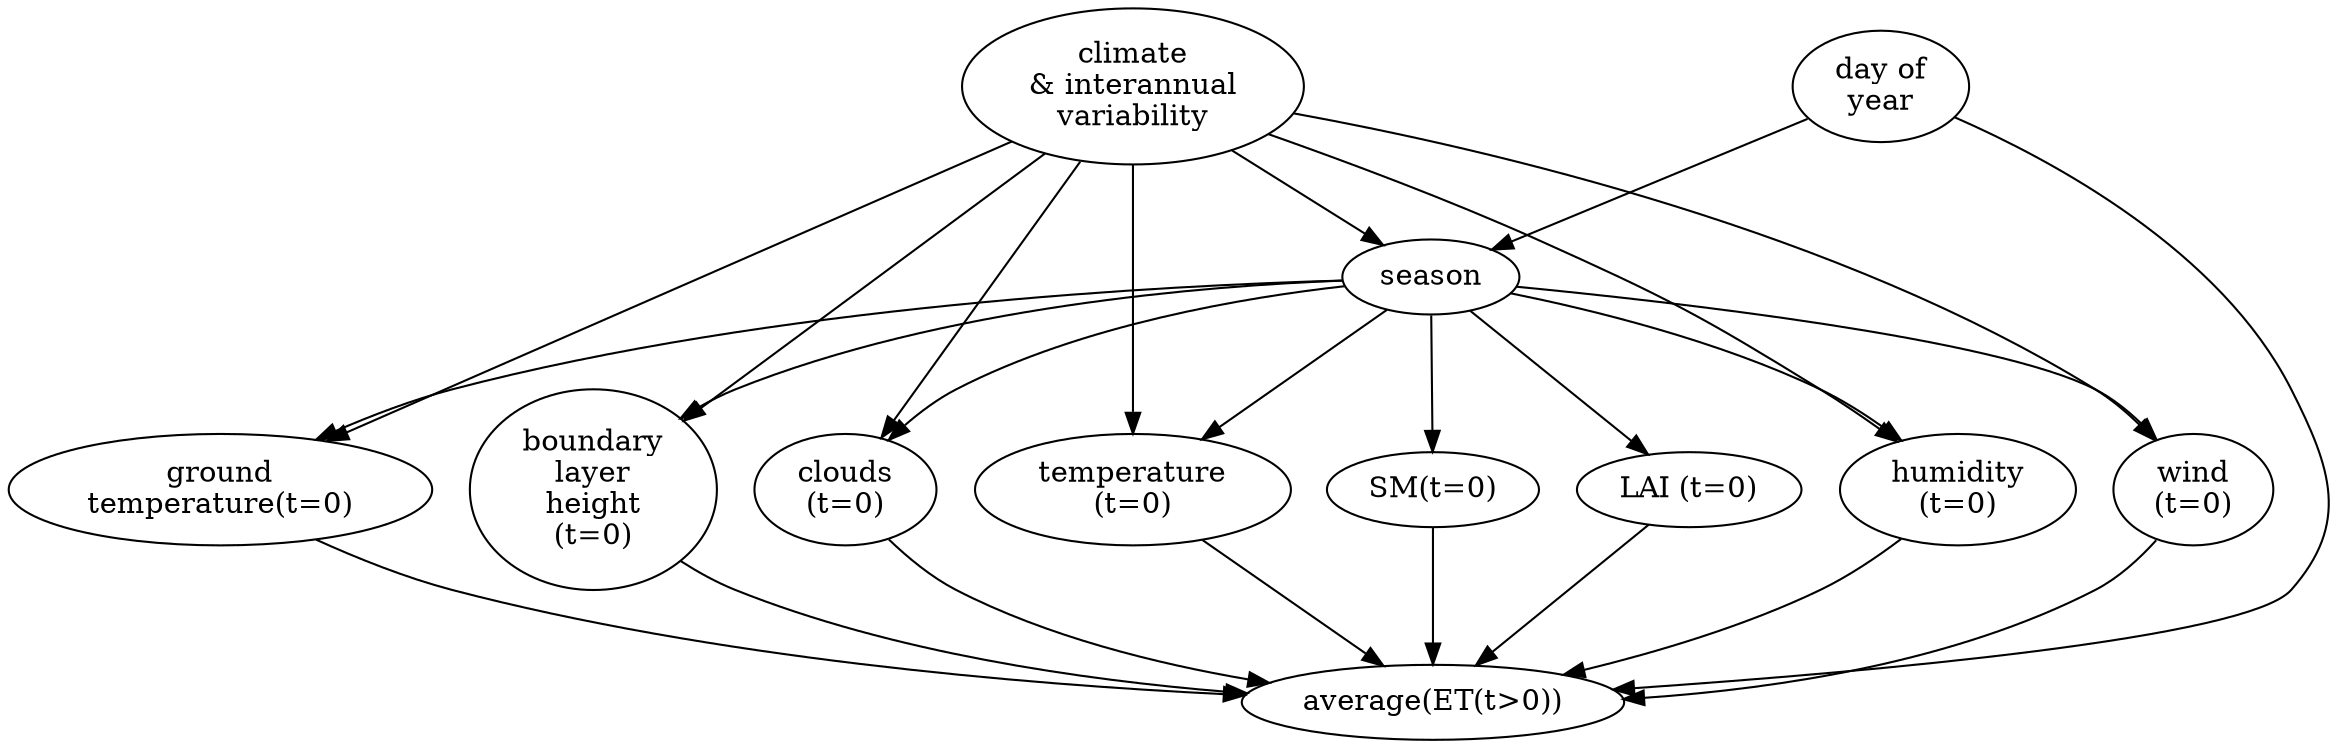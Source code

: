 digraph G {

        climate[label="climate\n& interannual\nvariability"];
        season[label="season"];
        LAI[label="LAI (t=0)"];
        sm[label="SM(t=0)"];
	et[label="average(ET(t>0))"];
        groundTemperature[label="ground\ntemperature(t=0)"];
        temperature[label="temperature\n(t=0)"];
        humidity[label="humidity\n(t=0)"];
        cloud[label="clouds\n(t=0)"];
        wind[label="wind\n(t=0)"];
        blheight[label="boundary\nlayer\nheight\n(t=0)"];

        doy[label="day of\nyear"];

        doy -> season;
        climate -> season;
        climate -> temperature;
        climate -> humidity;
        climate -> cloud;
        climate -> wind;
        climate -> blheight;

        climate -> groundTemperature;

        season -> temperature;
        season -> humidity;
        season -> cloud;
        season -> wind;
        season -> blheight;
        season -> groundTemperature;

        season -> LAI;
        season -> sm;

        doy -> et;
        temperature -> et;
        humidity -> et;
        cloud -> et;
        wind -> et;
        blheight -> et;

        groundTemperature -> et;


        LAI -> et;
        sm -> et;
}
